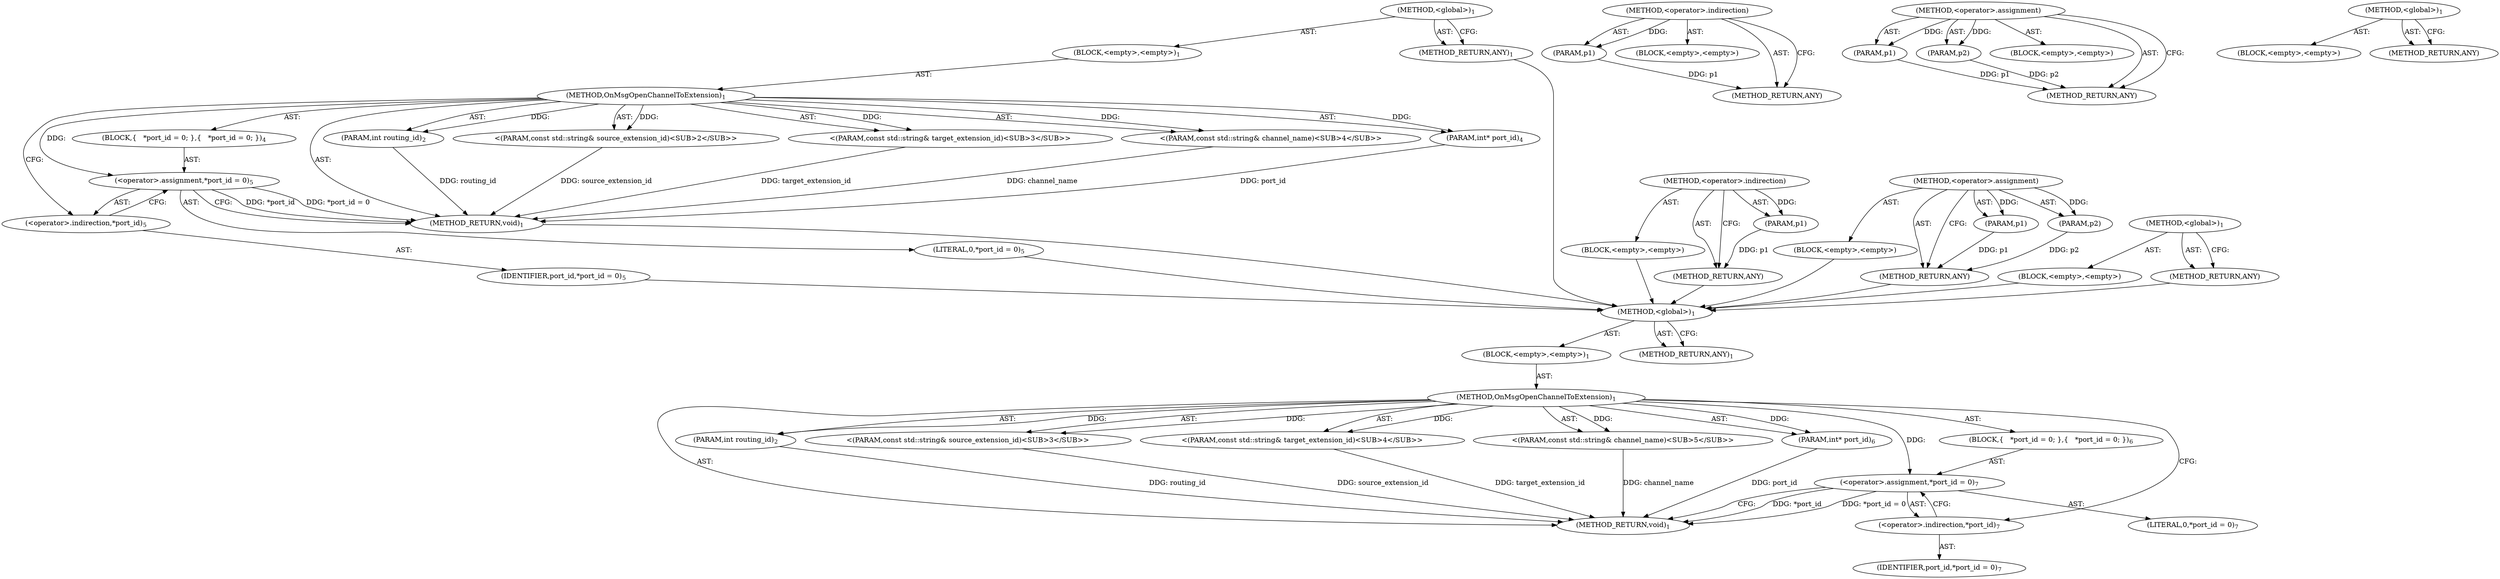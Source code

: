 digraph "&lt;global&gt;" {
vulnerable_6 [label=<(METHOD,&lt;global&gt;)<SUB>1</SUB>>];
vulnerable_7 [label=<(BLOCK,&lt;empty&gt;,&lt;empty&gt;)<SUB>1</SUB>>];
vulnerable_8 [label=<(METHOD,OnMsgOpenChannelToExtension)<SUB>1</SUB>>];
vulnerable_9 [label=<(PARAM,int routing_id)<SUB>2</SUB>>];
vulnerable_10 [label="<(PARAM,const std::string&amp; source_extension_id)<SUB>2</SUB>>"];
vulnerable_11 [label="<(PARAM,const std::string&amp; target_extension_id)<SUB>3</SUB>>"];
vulnerable_12 [label="<(PARAM,const std::string&amp; channel_name)<SUB>4</SUB>>"];
vulnerable_13 [label=<(PARAM,int* port_id)<SUB>4</SUB>>];
vulnerable_14 [label=<(BLOCK,{
   *port_id = 0;
 },{
   *port_id = 0;
 })<SUB>4</SUB>>];
vulnerable_15 [label=<(&lt;operator&gt;.assignment,*port_id = 0)<SUB>5</SUB>>];
vulnerable_16 [label=<(&lt;operator&gt;.indirection,*port_id)<SUB>5</SUB>>];
vulnerable_17 [label=<(IDENTIFIER,port_id,*port_id = 0)<SUB>5</SUB>>];
vulnerable_18 [label=<(LITERAL,0,*port_id = 0)<SUB>5</SUB>>];
vulnerable_19 [label=<(METHOD_RETURN,void)<SUB>1</SUB>>];
vulnerable_21 [label=<(METHOD_RETURN,ANY)<SUB>1</SUB>>];
vulnerable_45 [label=<(METHOD,&lt;operator&gt;.indirection)>];
vulnerable_46 [label=<(PARAM,p1)>];
vulnerable_47 [label=<(BLOCK,&lt;empty&gt;,&lt;empty&gt;)>];
vulnerable_48 [label=<(METHOD_RETURN,ANY)>];
vulnerable_40 [label=<(METHOD,&lt;operator&gt;.assignment)>];
vulnerable_41 [label=<(PARAM,p1)>];
vulnerable_42 [label=<(PARAM,p2)>];
vulnerable_43 [label=<(BLOCK,&lt;empty&gt;,&lt;empty&gt;)>];
vulnerable_44 [label=<(METHOD_RETURN,ANY)>];
vulnerable_34 [label=<(METHOD,&lt;global&gt;)<SUB>1</SUB>>];
vulnerable_35 [label=<(BLOCK,&lt;empty&gt;,&lt;empty&gt;)>];
vulnerable_36 [label=<(METHOD_RETURN,ANY)>];
fixed_6 [label=<(METHOD,&lt;global&gt;)<SUB>1</SUB>>];
fixed_7 [label=<(BLOCK,&lt;empty&gt;,&lt;empty&gt;)<SUB>1</SUB>>];
fixed_8 [label=<(METHOD,OnMsgOpenChannelToExtension)<SUB>1</SUB>>];
fixed_9 [label=<(PARAM,int routing_id)<SUB>2</SUB>>];
fixed_10 [label="<(PARAM,const std::string&amp; source_extension_id)<SUB>3</SUB>>"];
fixed_11 [label="<(PARAM,const std::string&amp; target_extension_id)<SUB>4</SUB>>"];
fixed_12 [label="<(PARAM,const std::string&amp; channel_name)<SUB>5</SUB>>"];
fixed_13 [label=<(PARAM,int* port_id)<SUB>6</SUB>>];
fixed_14 [label=<(BLOCK,{
   *port_id = 0;
 },{
   *port_id = 0;
 })<SUB>6</SUB>>];
fixed_15 [label=<(&lt;operator&gt;.assignment,*port_id = 0)<SUB>7</SUB>>];
fixed_16 [label=<(&lt;operator&gt;.indirection,*port_id)<SUB>7</SUB>>];
fixed_17 [label=<(IDENTIFIER,port_id,*port_id = 0)<SUB>7</SUB>>];
fixed_18 [label=<(LITERAL,0,*port_id = 0)<SUB>7</SUB>>];
fixed_19 [label=<(METHOD_RETURN,void)<SUB>1</SUB>>];
fixed_21 [label=<(METHOD_RETURN,ANY)<SUB>1</SUB>>];
fixed_45 [label=<(METHOD,&lt;operator&gt;.indirection)>];
fixed_46 [label=<(PARAM,p1)>];
fixed_47 [label=<(BLOCK,&lt;empty&gt;,&lt;empty&gt;)>];
fixed_48 [label=<(METHOD_RETURN,ANY)>];
fixed_40 [label=<(METHOD,&lt;operator&gt;.assignment)>];
fixed_41 [label=<(PARAM,p1)>];
fixed_42 [label=<(PARAM,p2)>];
fixed_43 [label=<(BLOCK,&lt;empty&gt;,&lt;empty&gt;)>];
fixed_44 [label=<(METHOD_RETURN,ANY)>];
fixed_34 [label=<(METHOD,&lt;global&gt;)<SUB>1</SUB>>];
fixed_35 [label=<(BLOCK,&lt;empty&gt;,&lt;empty&gt;)>];
fixed_36 [label=<(METHOD_RETURN,ANY)>];
vulnerable_6 -> vulnerable_7  [key=0, label="AST: "];
vulnerable_6 -> vulnerable_21  [key=0, label="AST: "];
vulnerable_6 -> vulnerable_21  [key=1, label="CFG: "];
vulnerable_7 -> vulnerable_8  [key=0, label="AST: "];
vulnerable_8 -> vulnerable_9  [key=0, label="AST: "];
vulnerable_8 -> vulnerable_9  [key=1, label="DDG: "];
vulnerable_8 -> vulnerable_10  [key=0, label="AST: "];
vulnerable_8 -> vulnerable_10  [key=1, label="DDG: "];
vulnerable_8 -> vulnerable_11  [key=0, label="AST: "];
vulnerable_8 -> vulnerable_11  [key=1, label="DDG: "];
vulnerable_8 -> vulnerable_12  [key=0, label="AST: "];
vulnerable_8 -> vulnerable_12  [key=1, label="DDG: "];
vulnerable_8 -> vulnerable_13  [key=0, label="AST: "];
vulnerable_8 -> vulnerable_13  [key=1, label="DDG: "];
vulnerable_8 -> vulnerable_14  [key=0, label="AST: "];
vulnerable_8 -> vulnerable_19  [key=0, label="AST: "];
vulnerable_8 -> vulnerable_16  [key=0, label="CFG: "];
vulnerable_8 -> vulnerable_15  [key=0, label="DDG: "];
vulnerable_9 -> vulnerable_19  [key=0, label="DDG: routing_id"];
vulnerable_10 -> vulnerable_19  [key=0, label="DDG: source_extension_id"];
vulnerable_11 -> vulnerable_19  [key=0, label="DDG: target_extension_id"];
vulnerable_12 -> vulnerable_19  [key=0, label="DDG: channel_name"];
vulnerable_13 -> vulnerable_19  [key=0, label="DDG: port_id"];
vulnerable_14 -> vulnerable_15  [key=0, label="AST: "];
vulnerable_15 -> vulnerable_16  [key=0, label="AST: "];
vulnerable_15 -> vulnerable_18  [key=0, label="AST: "];
vulnerable_15 -> vulnerable_19  [key=0, label="CFG: "];
vulnerable_15 -> vulnerable_19  [key=1, label="DDG: *port_id"];
vulnerable_15 -> vulnerable_19  [key=2, label="DDG: *port_id = 0"];
vulnerable_16 -> vulnerable_17  [key=0, label="AST: "];
vulnerable_16 -> vulnerable_15  [key=0, label="CFG: "];
vulnerable_17 -> fixed_6  [key=0];
vulnerable_18 -> fixed_6  [key=0];
vulnerable_19 -> fixed_6  [key=0];
vulnerable_21 -> fixed_6  [key=0];
vulnerable_45 -> vulnerable_46  [key=0, label="AST: "];
vulnerable_45 -> vulnerable_46  [key=1, label="DDG: "];
vulnerable_45 -> vulnerable_47  [key=0, label="AST: "];
vulnerable_45 -> vulnerable_48  [key=0, label="AST: "];
vulnerable_45 -> vulnerable_48  [key=1, label="CFG: "];
vulnerable_46 -> vulnerable_48  [key=0, label="DDG: p1"];
vulnerable_47 -> fixed_6  [key=0];
vulnerable_48 -> fixed_6  [key=0];
vulnerable_40 -> vulnerable_41  [key=0, label="AST: "];
vulnerable_40 -> vulnerable_41  [key=1, label="DDG: "];
vulnerable_40 -> vulnerable_43  [key=0, label="AST: "];
vulnerable_40 -> vulnerable_42  [key=0, label="AST: "];
vulnerable_40 -> vulnerable_42  [key=1, label="DDG: "];
vulnerable_40 -> vulnerable_44  [key=0, label="AST: "];
vulnerable_40 -> vulnerable_44  [key=1, label="CFG: "];
vulnerable_41 -> vulnerable_44  [key=0, label="DDG: p1"];
vulnerable_42 -> vulnerable_44  [key=0, label="DDG: p2"];
vulnerable_43 -> fixed_6  [key=0];
vulnerable_44 -> fixed_6  [key=0];
vulnerable_34 -> vulnerable_35  [key=0, label="AST: "];
vulnerable_34 -> vulnerable_36  [key=0, label="AST: "];
vulnerable_34 -> vulnerable_36  [key=1, label="CFG: "];
vulnerable_35 -> fixed_6  [key=0];
vulnerable_36 -> fixed_6  [key=0];
fixed_6 -> fixed_7  [key=0, label="AST: "];
fixed_6 -> fixed_21  [key=0, label="AST: "];
fixed_6 -> fixed_21  [key=1, label="CFG: "];
fixed_7 -> fixed_8  [key=0, label="AST: "];
fixed_8 -> fixed_9  [key=0, label="AST: "];
fixed_8 -> fixed_9  [key=1, label="DDG: "];
fixed_8 -> fixed_10  [key=0, label="AST: "];
fixed_8 -> fixed_10  [key=1, label="DDG: "];
fixed_8 -> fixed_11  [key=0, label="AST: "];
fixed_8 -> fixed_11  [key=1, label="DDG: "];
fixed_8 -> fixed_12  [key=0, label="AST: "];
fixed_8 -> fixed_12  [key=1, label="DDG: "];
fixed_8 -> fixed_13  [key=0, label="AST: "];
fixed_8 -> fixed_13  [key=1, label="DDG: "];
fixed_8 -> fixed_14  [key=0, label="AST: "];
fixed_8 -> fixed_19  [key=0, label="AST: "];
fixed_8 -> fixed_16  [key=0, label="CFG: "];
fixed_8 -> fixed_15  [key=0, label="DDG: "];
fixed_9 -> fixed_19  [key=0, label="DDG: routing_id"];
fixed_10 -> fixed_19  [key=0, label="DDG: source_extension_id"];
fixed_11 -> fixed_19  [key=0, label="DDG: target_extension_id"];
fixed_12 -> fixed_19  [key=0, label="DDG: channel_name"];
fixed_13 -> fixed_19  [key=0, label="DDG: port_id"];
fixed_14 -> fixed_15  [key=0, label="AST: "];
fixed_15 -> fixed_16  [key=0, label="AST: "];
fixed_15 -> fixed_18  [key=0, label="AST: "];
fixed_15 -> fixed_19  [key=0, label="CFG: "];
fixed_15 -> fixed_19  [key=1, label="DDG: *port_id"];
fixed_15 -> fixed_19  [key=2, label="DDG: *port_id = 0"];
fixed_16 -> fixed_17  [key=0, label="AST: "];
fixed_16 -> fixed_15  [key=0, label="CFG: "];
fixed_45 -> fixed_46  [key=0, label="AST: "];
fixed_45 -> fixed_46  [key=1, label="DDG: "];
fixed_45 -> fixed_47  [key=0, label="AST: "];
fixed_45 -> fixed_48  [key=0, label="AST: "];
fixed_45 -> fixed_48  [key=1, label="CFG: "];
fixed_46 -> fixed_48  [key=0, label="DDG: p1"];
fixed_40 -> fixed_41  [key=0, label="AST: "];
fixed_40 -> fixed_41  [key=1, label="DDG: "];
fixed_40 -> fixed_43  [key=0, label="AST: "];
fixed_40 -> fixed_42  [key=0, label="AST: "];
fixed_40 -> fixed_42  [key=1, label="DDG: "];
fixed_40 -> fixed_44  [key=0, label="AST: "];
fixed_40 -> fixed_44  [key=1, label="CFG: "];
fixed_41 -> fixed_44  [key=0, label="DDG: p1"];
fixed_42 -> fixed_44  [key=0, label="DDG: p2"];
fixed_34 -> fixed_35  [key=0, label="AST: "];
fixed_34 -> fixed_36  [key=0, label="AST: "];
fixed_34 -> fixed_36  [key=1, label="CFG: "];
}
